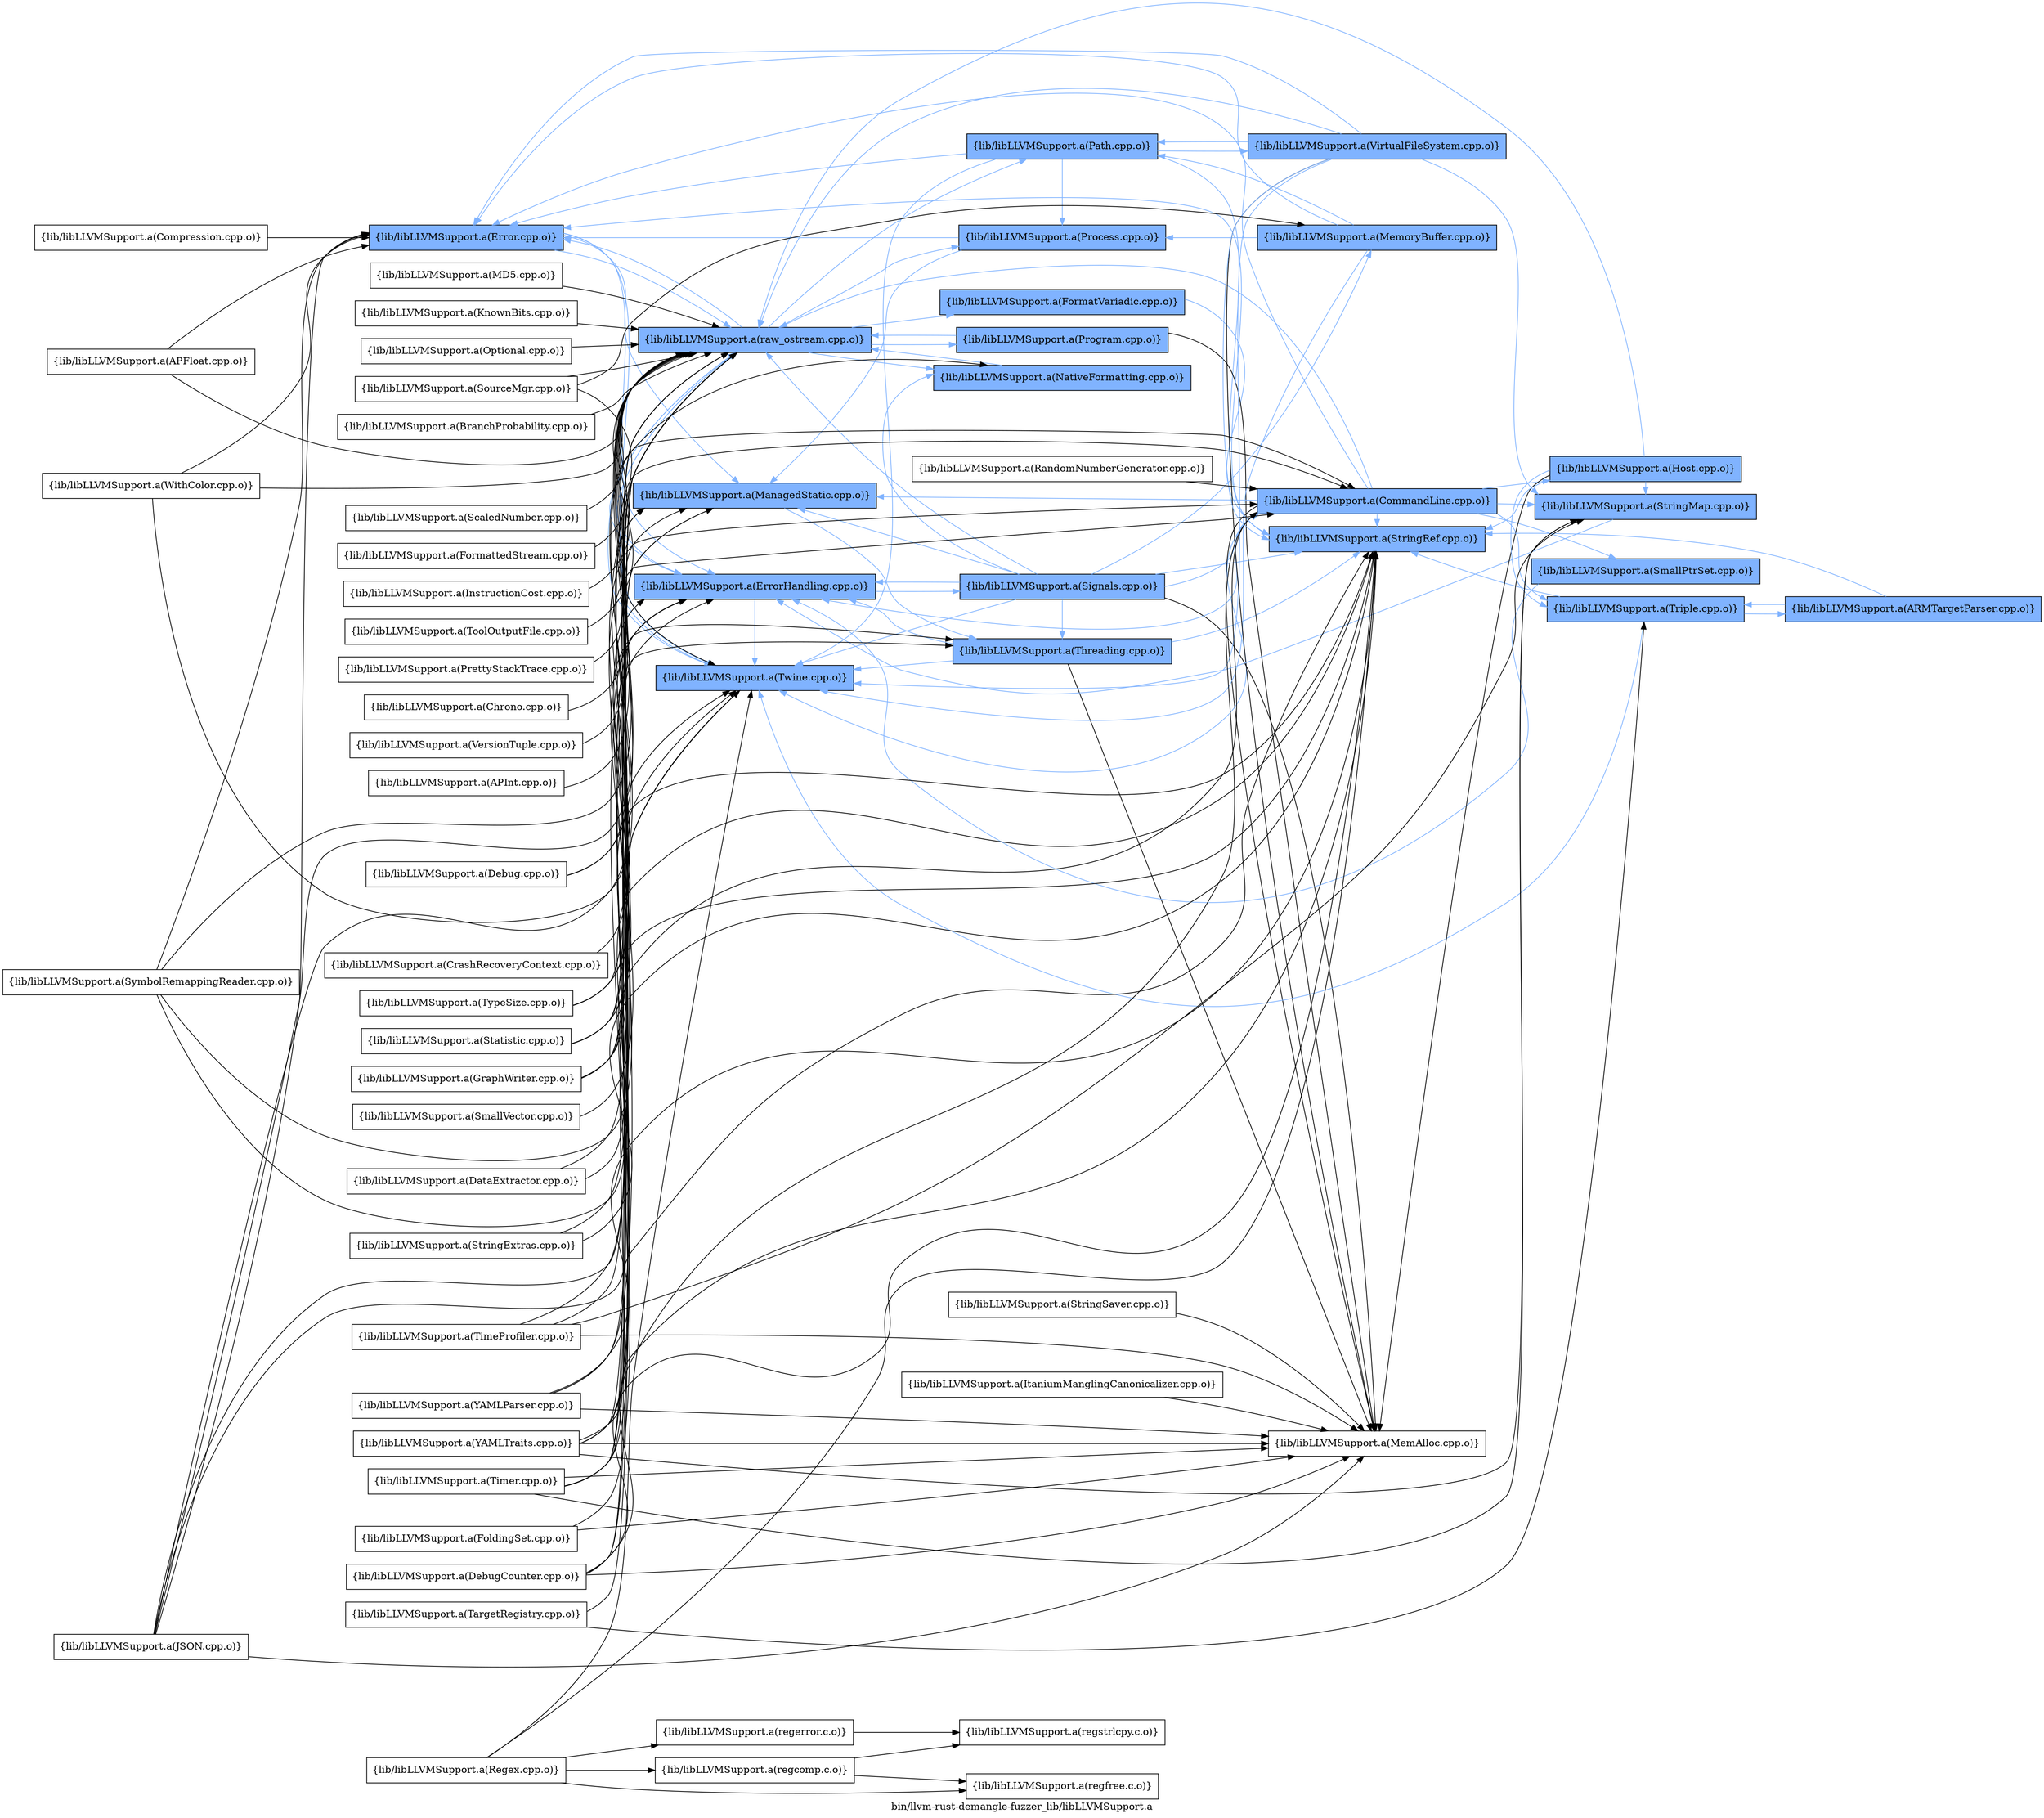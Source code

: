 digraph "bin/llvm-rust-demangle-fuzzer_lib/libLLVMSupport.a" {
	label="bin/llvm-rust-demangle-fuzzer_lib/libLLVMSupport.a";
	rankdir=LR;
	{ rank=same; Node0x55af2c3e54d8;  }
	{ rank=same; Node0x55af2c3e7238; Node0x55af2c3e6ce8; Node0x55af2c3e6888; Node0x55af2c3ecf08;  }
	{ rank=same; Node0x55af2c3e6ab8; Node0x55af2c3e8408; Node0x55af2c3ec7d8; Node0x55af2c3e56b8; Node0x55af2c3e3db8; Node0x55af2c3e4b28; Node0x55af2c3ea6b8;  }
	{ rank=same; Node0x55af2c3e42b8; Node0x55af2c3e84a8; Node0x55af2c3e7828; Node0x55af2c3e9628; Node0x55af2c3e6a18;  }
	{ rank=same; Node0x55af2c3e7ff8; Node0x55af2c3e8c78; Node0x55af2c3ea988; Node0x55af2c3e5d98;  }
	{ rank=same; Node0x55af2c3e54d8;  }
	{ rank=same; Node0x55af2c3e7238; Node0x55af2c3e6ce8; Node0x55af2c3e6888; Node0x55af2c3ecf08;  }
	{ rank=same; Node0x55af2c3e6ab8; Node0x55af2c3e8408; Node0x55af2c3ec7d8; Node0x55af2c3e56b8; Node0x55af2c3e3db8; Node0x55af2c3e4b28; Node0x55af2c3ea6b8;  }
	{ rank=same; Node0x55af2c3e42b8; Node0x55af2c3e84a8; Node0x55af2c3e7828; Node0x55af2c3e9628; Node0x55af2c3e6a18;  }
	{ rank=same; Node0x55af2c3e7ff8; Node0x55af2c3e8c78; Node0x55af2c3ea988; Node0x55af2c3e5d98;  }

	Node0x55af2c3e54d8 [shape=record,shape=box,group=1,style=filled,fillcolor="0.600000 0.5 1",label="{lib/libLLVMSupport.a(Error.cpp.o)}"];
	Node0x55af2c3e54d8 -> Node0x55af2c3e7238[color="0.600000 0.5 1"];
	Node0x55af2c3e54d8 -> Node0x55af2c3e6ce8[color="0.600000 0.5 1"];
	Node0x55af2c3e54d8 -> Node0x55af2c3e6888[color="0.600000 0.5 1"];
	Node0x55af2c3e54d8 -> Node0x55af2c3ecf08[color="0.600000 0.5 1"];
	Node0x55af2c3e7828 [shape=record,shape=box,group=1,style=filled,fillcolor="0.600000 0.5 1",label="{lib/libLLVMSupport.a(MemoryBuffer.cpp.o)}"];
	Node0x55af2c3e7828 -> Node0x55af2c3e54d8[color="0.600000 0.5 1"];
	Node0x55af2c3e7828 -> Node0x55af2c3e6888[color="0.600000 0.5 1"];
	Node0x55af2c3e7828 -> Node0x55af2c3e3db8[color="0.600000 0.5 1"];
	Node0x55af2c3e7828 -> Node0x55af2c3e4b28[color="0.600000 0.5 1"];
	Node0x55af2c3e9628 [shape=record,shape=box,group=1,style=filled,fillcolor="0.600000 0.5 1",label="{lib/libLLVMSupport.a(StringRef.cpp.o)}"];
	Node0x55af2c3e9628 -> Node0x55af2c3e54d8[color="0.600000 0.5 1"];
	Node0x55af2c3ea988 [shape=record,shape=box,group=1,style=filled,fillcolor="0.600000 0.5 1",label="{lib/libLLVMSupport.a(Triple.cpp.o)}"];
	Node0x55af2c3ea988 -> Node0x55af2c3e9628[color="0.600000 0.5 1"];
	Node0x55af2c3ea988 -> Node0x55af2c3e7008[color="0.600000 0.5 1"];
	Node0x55af2c3ea988 -> Node0x55af2c3e6888[color="0.600000 0.5 1"];
	Node0x55af2c3ecf08 [shape=record,shape=box,group=1,style=filled,fillcolor="0.600000 0.5 1",label="{lib/libLLVMSupport.a(raw_ostream.cpp.o)}"];
	Node0x55af2c3ecf08 -> Node0x55af2c3e54d8[color="0.600000 0.5 1"];
	Node0x55af2c3ecf08 -> Node0x55af2c3e7238[color="0.600000 0.5 1"];
	Node0x55af2c3ecf08 -> Node0x55af2c3e6888[color="0.600000 0.5 1"];
	Node0x55af2c3ecf08 -> Node0x55af2c3ec7d8[color="0.600000 0.5 1"];
	Node0x55af2c3ecf08 -> Node0x55af2c3e56b8[color="0.600000 0.5 1"];
	Node0x55af2c3ecf08 -> Node0x55af2c3e3db8[color="0.600000 0.5 1"];
	Node0x55af2c3ecf08 -> Node0x55af2c3e4b28[color="0.600000 0.5 1"];
	Node0x55af2c3ecf08 -> Node0x55af2c3ea6b8[color="0.600000 0.5 1"];
	Node0x55af2c3e42b8 [shape=record,shape=box,group=1,style=filled,fillcolor="0.600000 0.5 1",label="{lib/libLLVMSupport.a(CommandLine.cpp.o)}"];
	Node0x55af2c3e42b8 -> Node0x55af2c3e54d8[color="0.600000 0.5 1"];
	Node0x55af2c3e42b8 -> Node0x55af2c3e7238[color="0.600000 0.5 1"];
	Node0x55af2c3e42b8 -> Node0x55af2c3e6ce8[color="0.600000 0.5 1"];
	Node0x55af2c3e42b8 -> Node0x55af2c3e84a8;
	Node0x55af2c3e42b8 -> Node0x55af2c3e7ff8[color="0.600000 0.5 1"];
	Node0x55af2c3e42b8 -> Node0x55af2c3e8c78[color="0.600000 0.5 1"];
	Node0x55af2c3e42b8 -> Node0x55af2c3e9628[color="0.600000 0.5 1"];
	Node0x55af2c3e42b8 -> Node0x55af2c3ea988[color="0.600000 0.5 1"];
	Node0x55af2c3e42b8 -> Node0x55af2c3e6888[color="0.600000 0.5 1"];
	Node0x55af2c3e42b8 -> Node0x55af2c3ecf08[color="0.600000 0.5 1"];
	Node0x55af2c3e42b8 -> Node0x55af2c3e5d98[color="0.600000 0.5 1"];
	Node0x55af2c3e7238 [shape=record,shape=box,group=1,style=filled,fillcolor="0.600000 0.5 1",label="{lib/libLLVMSupport.a(ErrorHandling.cpp.o)}"];
	Node0x55af2c3e7238 -> Node0x55af2c3e6888[color="0.600000 0.5 1"];
	Node0x55af2c3e7238 -> Node0x55af2c3ecf08[color="0.600000 0.5 1"];
	Node0x55af2c3e7238 -> Node0x55af2c3e6ab8[color="0.600000 0.5 1"];
	Node0x55af2c3e6ce8 [shape=record,shape=box,group=1,style=filled,fillcolor="0.600000 0.5 1",label="{lib/libLLVMSupport.a(ManagedStatic.cpp.o)}"];
	Node0x55af2c3e6ce8 -> Node0x55af2c3e8408[color="0.600000 0.5 1"];
	Node0x55af2c3e84a8 [shape=record,shape=box,group=0,label="{lib/libLLVMSupport.a(MemAlloc.cpp.o)}"];
	Node0x55af2c3e7ff8 [shape=record,shape=box,group=1,style=filled,fillcolor="0.600000 0.5 1",label="{lib/libLLVMSupport.a(SmallPtrSet.cpp.o)}"];
	Node0x55af2c3e7ff8 -> Node0x55af2c3e7238[color="0.600000 0.5 1"];
	Node0x55af2c3e8c78 [shape=record,shape=box,group=1,style=filled,fillcolor="0.600000 0.5 1",label="{lib/libLLVMSupport.a(StringMap.cpp.o)}"];
	Node0x55af2c3e8c78 -> Node0x55af2c3e7238[color="0.600000 0.5 1"];
	Node0x55af2c3e6888 [shape=record,shape=box,group=1,style=filled,fillcolor="0.600000 0.5 1",label="{lib/libLLVMSupport.a(Twine.cpp.o)}"];
	Node0x55af2c3e6888 -> Node0x55af2c3ecf08[color="0.600000 0.5 1"];
	Node0x55af2c3e5d98 [shape=record,shape=box,group=1,style=filled,fillcolor="0.600000 0.5 1",label="{lib/libLLVMSupport.a(Host.cpp.o)}"];
	Node0x55af2c3e5d98 -> Node0x55af2c3e84a8;
	Node0x55af2c3e5d98 -> Node0x55af2c3e8c78[color="0.600000 0.5 1"];
	Node0x55af2c3e5d98 -> Node0x55af2c3e9628[color="0.600000 0.5 1"];
	Node0x55af2c3e5d98 -> Node0x55af2c3ea988[color="0.600000 0.5 1"];
	Node0x55af2c3e5d98 -> Node0x55af2c3ecf08[color="0.600000 0.5 1"];
	Node0x55af2c3e6ab8 [shape=record,shape=box,group=1,style=filled,fillcolor="0.600000 0.5 1",label="{lib/libLLVMSupport.a(Signals.cpp.o)}"];
	Node0x55af2c3e6ab8 -> Node0x55af2c3e42b8[color="0.600000 0.5 1"];
	Node0x55af2c3e6ab8 -> Node0x55af2c3e7238[color="0.600000 0.5 1"];
	Node0x55af2c3e6ab8 -> Node0x55af2c3e6ce8[color="0.600000 0.5 1"];
	Node0x55af2c3e6ab8 -> Node0x55af2c3e84a8;
	Node0x55af2c3e6ab8 -> Node0x55af2c3e7828[color="0.600000 0.5 1"];
	Node0x55af2c3e6ab8 -> Node0x55af2c3e9628[color="0.600000 0.5 1"];
	Node0x55af2c3e6ab8 -> Node0x55af2c3e6888[color="0.600000 0.5 1"];
	Node0x55af2c3e6ab8 -> Node0x55af2c3ecf08[color="0.600000 0.5 1"];
	Node0x55af2c3e6ab8 -> Node0x55af2c3ec7d8[color="0.600000 0.5 1"];
	Node0x55af2c3e6ab8 -> Node0x55af2c3e8408[color="0.600000 0.5 1"];
	Node0x55af2c3e6518 [shape=record,shape=box,group=0,label="{lib/libLLVMSupport.a(Debug.cpp.o)}"];
	Node0x55af2c3e6518 -> Node0x55af2c3e6ce8;
	Node0x55af2c3e6518 -> Node0x55af2c3ecf08;
	Node0x55af2c3e8408 [shape=record,shape=box,group=1,style=filled,fillcolor="0.600000 0.5 1",label="{lib/libLLVMSupport.a(Threading.cpp.o)}"];
	Node0x55af2c3e8408 -> Node0x55af2c3e7238[color="0.600000 0.5 1"];
	Node0x55af2c3e8408 -> Node0x55af2c3e84a8;
	Node0x55af2c3e8408 -> Node0x55af2c3e9628[color="0.600000 0.5 1"];
	Node0x55af2c3e8408 -> Node0x55af2c3e6888[color="0.600000 0.5 1"];
	Node0x55af2c3e3db8 [shape=record,shape=box,group=1,style=filled,fillcolor="0.600000 0.5 1",label="{lib/libLLVMSupport.a(Path.cpp.o)}"];
	Node0x55af2c3e3db8 -> Node0x55af2c3e54d8[color="0.600000 0.5 1"];
	Node0x55af2c3e3db8 -> Node0x55af2c3e9628[color="0.600000 0.5 1"];
	Node0x55af2c3e3db8 -> Node0x55af2c3e6888[color="0.600000 0.5 1"];
	Node0x55af2c3e3db8 -> Node0x55af2c3e6a18[color="0.600000 0.5 1"];
	Node0x55af2c3e3db8 -> Node0x55af2c3e4b28[color="0.600000 0.5 1"];
	Node0x55af2c3e4b28 [shape=record,shape=box,group=1,style=filled,fillcolor="0.600000 0.5 1",label="{lib/libLLVMSupport.a(Process.cpp.o)}"];
	Node0x55af2c3e4b28 -> Node0x55af2c3e54d8[color="0.600000 0.5 1"];
	Node0x55af2c3e4b28 -> Node0x55af2c3e6ce8[color="0.600000 0.5 1"];
	Node0x55af2c3e9e98 [shape=record,shape=box,group=0,label="{lib/libLLVMSupport.a(SmallVector.cpp.o)}"];
	Node0x55af2c3e9e98 -> Node0x55af2c3e7238;
	Node0x55af2c3ecbe8 [shape=record,shape=box,group=0,label="{lib/libLLVMSupport.a(StringSaver.cpp.o)}"];
	Node0x55af2c3ecbe8 -> Node0x55af2c3e84a8;
	Node0x55af2c3e9d58 [shape=record,shape=box,group=0,label="{lib/libLLVMSupport.a(APFloat.cpp.o)}"];
	Node0x55af2c3e9d58 -> Node0x55af2c3e54d8;
	Node0x55af2c3e9d58 -> Node0x55af2c3ecf08;
	Node0x55af2c3e92b8 [shape=record,shape=box,group=0,label="{lib/libLLVMSupport.a(APInt.cpp.o)}"];
	Node0x55af2c3e92b8 -> Node0x55af2c3ecf08;
	Node0x55af2c3ead98 [shape=record,shape=box,group=0,label="{lib/libLLVMSupport.a(FoldingSet.cpp.o)}"];
	Node0x55af2c3ead98 -> Node0x55af2c3e7238;
	Node0x55af2c3ead98 -> Node0x55af2c3e84a8;
	Node0x55af2c3e7008 [shape=record,shape=box,group=1,style=filled,fillcolor="0.600000 0.5 1",label="{lib/libLLVMSupport.a(ARMTargetParser.cpp.o)}"];
	Node0x55af2c3e7008 -> Node0x55af2c3e9628[color="0.600000 0.5 1"];
	Node0x55af2c3e7008 -> Node0x55af2c3ea988[color="0.600000 0.5 1"];
	Node0x55af2c3e6a18 [shape=record,shape=box,group=1,style=filled,fillcolor="0.600000 0.5 1",label="{lib/libLLVMSupport.a(VirtualFileSystem.cpp.o)}"];
	Node0x55af2c3e6a18 -> Node0x55af2c3e54d8[color="0.600000 0.5 1"];
	Node0x55af2c3e6a18 -> Node0x55af2c3e84a8;
	Node0x55af2c3e6a18 -> Node0x55af2c3e8c78[color="0.600000 0.5 1"];
	Node0x55af2c3e6a18 -> Node0x55af2c3e9628[color="0.600000 0.5 1"];
	Node0x55af2c3e6a18 -> Node0x55af2c3e6888[color="0.600000 0.5 1"];
	Node0x55af2c3e6a18 -> Node0x55af2c3ecf08[color="0.600000 0.5 1"];
	Node0x55af2c3e6a18 -> Node0x55af2c3e3db8[color="0.600000 0.5 1"];
	Node0x55af2c3e8b38 [shape=record,shape=box,group=0,label="{lib/libLLVMSupport.a(SourceMgr.cpp.o)}"];
	Node0x55af2c3e8b38 -> Node0x55af2c3e7828;
	Node0x55af2c3e8b38 -> Node0x55af2c3e6888;
	Node0x55af2c3e8b38 -> Node0x55af2c3ecf08;
	Node0x55af2c3ebd38 [shape=record,shape=box,group=0,label="{lib/libLLVMSupport.a(WithColor.cpp.o)}"];
	Node0x55af2c3ebd38 -> Node0x55af2c3e42b8;
	Node0x55af2c3ebd38 -> Node0x55af2c3e54d8;
	Node0x55af2c3ebd38 -> Node0x55af2c3ecf08;
	Node0x55af2c3eb608 [shape=record,shape=box,group=0,label="{lib/libLLVMSupport.a(YAMLParser.cpp.o)}"];
	Node0x55af2c3eb608 -> Node0x55af2c3e7238;
	Node0x55af2c3eb608 -> Node0x55af2c3e84a8;
	Node0x55af2c3eb608 -> Node0x55af2c3e9628;
	Node0x55af2c3eb608 -> Node0x55af2c3ecf08;
	Node0x55af2c3ec7d8 [shape=record,shape=box,group=1,style=filled,fillcolor="0.600000 0.5 1",label="{lib/libLLVMSupport.a(NativeFormatting.cpp.o)}"];
	Node0x55af2c3ec7d8 -> Node0x55af2c3ecf08[color="0.600000 0.5 1"];
	Node0x55af2c3e56b8 [shape=record,shape=box,group=1,style=filled,fillcolor="0.600000 0.5 1",label="{lib/libLLVMSupport.a(FormatVariadic.cpp.o)}"];
	Node0x55af2c3e56b8 -> Node0x55af2c3e9628[color="0.600000 0.5 1"];
	Node0x55af2c3ea6b8 [shape=record,shape=box,group=1,style=filled,fillcolor="0.600000 0.5 1",label="{lib/libLLVMSupport.a(Program.cpp.o)}"];
	Node0x55af2c3ea6b8 -> Node0x55af2c3e84a8;
	Node0x55af2c3ea6b8 -> Node0x55af2c3ecf08[color="0.600000 0.5 1"];
	Node0x55af2c3e43a8 [shape=record,shape=box,group=0,label="{lib/libLLVMSupport.a(MD5.cpp.o)}"];
	Node0x55af2c3e43a8 -> Node0x55af2c3ecf08;
	Node0x55af2c3e7be8 [shape=record,shape=box,group=0,label="{lib/libLLVMSupport.a(CrashRecoveryContext.cpp.o)}"];
	Node0x55af2c3e7be8 -> Node0x55af2c3e6ce8;
	Node0x55af2c3ea3e8 [shape=record,shape=box,group=0,label="{lib/libLLVMSupport.a(StringExtras.cpp.o)}"];
	Node0x55af2c3ea3e8 -> Node0x55af2c3e9628;
	Node0x55af2c3ea3e8 -> Node0x55af2c3ecf08;
	Node0x55af2c3e4d08 [shape=record,shape=box,group=0,label="{lib/libLLVMSupport.a(TargetRegistry.cpp.o)}"];
	Node0x55af2c3e4d08 -> Node0x55af2c3ea988;
	Node0x55af2c3e4d08 -> Node0x55af2c3ecf08;
	Node0x55af2c3eca08 [shape=record,shape=box,group=0,label="{lib/libLLVMSupport.a(TypeSize.cpp.o)}"];
	Node0x55af2c3eca08 -> Node0x55af2c3e42b8;
	Node0x55af2c3eca08 -> Node0x55af2c3e7238;
	Node0x55af2c3eca08 -> Node0x55af2c3ecf08;
	Node0x55af2c3eb428 [shape=record,shape=box,group=0,label="{lib/libLLVMSupport.a(KnownBits.cpp.o)}"];
	Node0x55af2c3eb428 -> Node0x55af2c3ecf08;
	Node0x55af2c3e7a08 [shape=record,shape=box,group=0,label="{lib/libLLVMSupport.a(Optional.cpp.o)}"];
	Node0x55af2c3e7a08 -> Node0x55af2c3ecf08;
	Node0x55af2c3e68d8 [shape=record,shape=box,group=0,label="{lib/libLLVMSupport.a(GraphWriter.cpp.o)}"];
	Node0x55af2c3e68d8 -> Node0x55af2c3e42b8;
	Node0x55af2c3e68d8 -> Node0x55af2c3e9628;
	Node0x55af2c3e68d8 -> Node0x55af2c3e6888;
	Node0x55af2c3e68d8 -> Node0x55af2c3ecf08;
	Node0x55af2c3ea9d8 [shape=record,shape=box,group=0,label="{lib/libLLVMSupport.a(BranchProbability.cpp.o)}"];
	Node0x55af2c3ea9d8 -> Node0x55af2c3ecf08;
	Node0x55af2c3e90d8 [shape=record,shape=box,group=0,label="{lib/libLLVMSupport.a(ScaledNumber.cpp.o)}"];
	Node0x55af2c3e90d8 -> Node0x55af2c3ecf08;
	Node0x55af2c3e5168 [shape=record,shape=box,group=0,label="{lib/libLLVMSupport.a(Statistic.cpp.o)}"];
	Node0x55af2c3e5168 -> Node0x55af2c3e42b8;
	Node0x55af2c3e5168 -> Node0x55af2c3e6ce8;
	Node0x55af2c3e5168 -> Node0x55af2c3ecf08;
	Node0x55af2c3e5168 -> Node0x55af2c3e8408;
	Node0x55af2c3e62e8 [shape=record,shape=box,group=0,label="{lib/libLLVMSupport.a(Timer.cpp.o)}"];
	Node0x55af2c3e62e8 -> Node0x55af2c3e42b8;
	Node0x55af2c3e62e8 -> Node0x55af2c3e6ce8;
	Node0x55af2c3e62e8 -> Node0x55af2c3e84a8;
	Node0x55af2c3e62e8 -> Node0x55af2c3e8c78;
	Node0x55af2c3e62e8 -> Node0x55af2c3ecf08;
	Node0x55af2c3e62e8 -> Node0x55af2c3e8408;
	Node0x55af2c3e9498 [shape=record,shape=box,group=0,label="{lib/libLLVMSupport.a(DebugCounter.cpp.o)}"];
	Node0x55af2c3e9498 -> Node0x55af2c3e42b8;
	Node0x55af2c3e9498 -> Node0x55af2c3e6ce8;
	Node0x55af2c3e9498 -> Node0x55af2c3e84a8;
	Node0x55af2c3e9498 -> Node0x55af2c3e9628;
	Node0x55af2c3e9498 -> Node0x55af2c3ecf08;
	Node0x55af2c3e8778 [shape=record,shape=box,group=0,label="{lib/libLLVMSupport.a(Compression.cpp.o)}"];
	Node0x55af2c3e8778 -> Node0x55af2c3e54d8;
	Node0x55af2c3e7878 [shape=record,shape=box,group=0,label="{lib/libLLVMSupport.a(ItaniumManglingCanonicalizer.cpp.o)}"];
	Node0x55af2c3e7878 -> Node0x55af2c3e84a8;
	Node0x55af2c3ec558 [shape=record,shape=box,group=0,label="{lib/libLLVMSupport.a(SymbolRemappingReader.cpp.o)}"];
	Node0x55af2c3ec558 -> Node0x55af2c3e54d8;
	Node0x55af2c3ec558 -> Node0x55af2c3e9628;
	Node0x55af2c3ec558 -> Node0x55af2c3e6888;
	Node0x55af2c3ec558 -> Node0x55af2c3ecf08;
	Node0x55af2c3ea5c8 [shape=record,shape=box,group=0,label="{lib/libLLVMSupport.a(DataExtractor.cpp.o)}"];
	Node0x55af2c3ea5c8 -> Node0x55af2c3e9628;
	Node0x55af2c3ea5c8 -> Node0x55af2c3ecf08;
	Node0x55af2c3e94e8 [shape=record,shape=box,group=0,label="{lib/libLLVMSupport.a(FormattedStream.cpp.o)}"];
	Node0x55af2c3e94e8 -> Node0x55af2c3ecf08;
	Node0x55af2c3e70f8 [shape=record,shape=box,group=0,label="{lib/libLLVMSupport.a(Regex.cpp.o)}"];
	Node0x55af2c3e70f8 -> Node0x55af2c3e9628;
	Node0x55af2c3e70f8 -> Node0x55af2c3e6888;
	Node0x55af2c3e70f8 -> Node0x55af2c3ea578;
	Node0x55af2c3e70f8 -> Node0x55af2c3e8d68;
	Node0x55af2c3e70f8 -> Node0x55af2c3e9448;
	Node0x55af2c3ea578 [shape=record,shape=box,group=0,label="{lib/libLLVMSupport.a(regcomp.c.o)}"];
	Node0x55af2c3ea578 -> Node0x55af2c3e9858;
	Node0x55af2c3ea578 -> Node0x55af2c3e8d68;
	Node0x55af2c3e8d68 [shape=record,shape=box,group=0,label="{lib/libLLVMSupport.a(regfree.c.o)}"];
	Node0x55af2c3e9448 [shape=record,shape=box,group=0,label="{lib/libLLVMSupport.a(regerror.c.o)}"];
	Node0x55af2c3e9448 -> Node0x55af2c3e9858;
	Node0x55af2c3e9858 [shape=record,shape=box,group=0,label="{lib/libLLVMSupport.a(regstrlcpy.c.o)}"];
	Node0x55af2c3e8368 [shape=record,shape=box,group=0,label="{lib/libLLVMSupport.a(InstructionCost.cpp.o)}"];
	Node0x55af2c3e8368 -> Node0x55af2c3ecf08;
	Node0x55af2c3eb8d8 [shape=record,shape=box,group=0,label="{lib/libLLVMSupport.a(ToolOutputFile.cpp.o)}"];
	Node0x55af2c3eb8d8 -> Node0x55af2c3ecf08;
	Node0x55af2c3ed098 [shape=record,shape=box,group=0,label="{lib/libLLVMSupport.a(PrettyStackTrace.cpp.o)}"];
	Node0x55af2c3ed098 -> Node0x55af2c3ecf08;
	Node0x55af2c3ebab8 [shape=record,shape=box,group=0,label="{lib/libLLVMSupport.a(Chrono.cpp.o)}"];
	Node0x55af2c3ebab8 -> Node0x55af2c3ecf08;
	Node0x55af2c3ec698 [shape=record,shape=box,group=0,label="{lib/libLLVMSupport.a(TimeProfiler.cpp.o)}"];
	Node0x55af2c3ec698 -> Node0x55af2c3e84a8;
	Node0x55af2c3ec698 -> Node0x55af2c3e8c78;
	Node0x55af2c3ec698 -> Node0x55af2c3e6888;
	Node0x55af2c3ec698 -> Node0x55af2c3ecf08;
	Node0x55af2c3ec198 [shape=record,shape=box,group=0,label="{lib/libLLVMSupport.a(JSON.cpp.o)}"];
	Node0x55af2c3ec198 -> Node0x55af2c3e54d8;
	Node0x55af2c3ec198 -> Node0x55af2c3e84a8;
	Node0x55af2c3ec198 -> Node0x55af2c3e9628;
	Node0x55af2c3ec198 -> Node0x55af2c3e6888;
	Node0x55af2c3ec198 -> Node0x55af2c3ecf08;
	Node0x55af2c3ec198 -> Node0x55af2c3ec7d8;
	Node0x55af2c3e7e18 [shape=record,shape=box,group=0,label="{lib/libLLVMSupport.a(RandomNumberGenerator.cpp.o)}"];
	Node0x55af2c3e7e18 -> Node0x55af2c3e42b8;
	Node0x55af2c3e6068 [shape=record,shape=box,group=0,label="{lib/libLLVMSupport.a(YAMLTraits.cpp.o)}"];
	Node0x55af2c3e6068 -> Node0x55af2c3e7238;
	Node0x55af2c3e6068 -> Node0x55af2c3e84a8;
	Node0x55af2c3e6068 -> Node0x55af2c3e8c78;
	Node0x55af2c3e6068 -> Node0x55af2c3e9628;
	Node0x55af2c3e6068 -> Node0x55af2c3e6888;
	Node0x55af2c3e6068 -> Node0x55af2c3ecf08;
	Node0x55af2c3e58e8 [shape=record,shape=box,group=0,label="{lib/libLLVMSupport.a(VersionTuple.cpp.o)}"];
	Node0x55af2c3e58e8 -> Node0x55af2c3ecf08;
}
